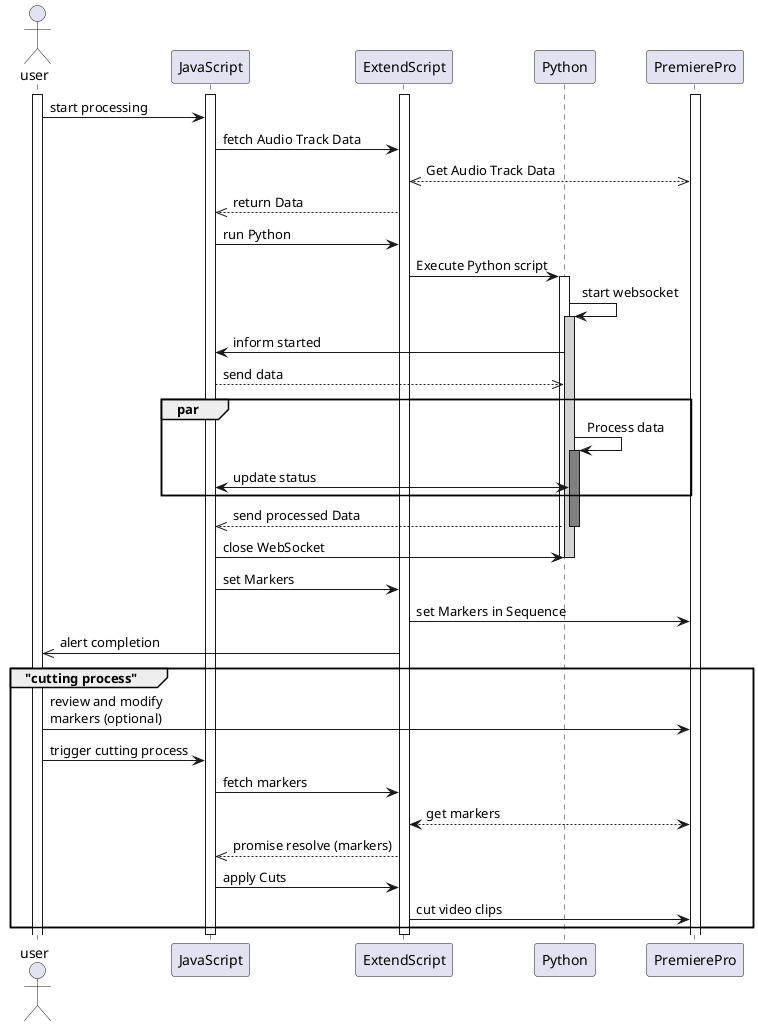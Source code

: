 @startuml logical flow: Audio Analysis

actor user
participant JavaScript as js
participant ExtendScript as es

participant Python as py
participant PremierePro as pp

activate user
activate pp
activate js
activate es

user -> js  : start processing
js -> es  : fetch Audio Track Data
es <<-->> pp: Get Audio Track Data
js <<-- es: return Data
js -> es: run Python


es -> py ++ : Execute Python script
py -> py ++ #LightGray :start websocket
js <- py: inform started
js -->> py: send data
par
    py -> py ++ #Gray: Process data
    js <-> py : update status
end
py -->> js --: send processed Data
js -> py: close WebSocket
deactivate py
deactivate py


js -> es: set Markers
es -> pp: set Markers in Sequence
user <<- es: alert completion
group "cutting process"
    user -> pp: review and modify\nmarkers (optional)
    user -> js: trigger cutting process
    js ->es: fetch markers
    es <--> pp: get markers
    js <<-- es: promise resolve (markers)
    js -> es:  apply Cuts
    es -> pp: cut video clips
end


deactivate js
deactivate es


@enduml
